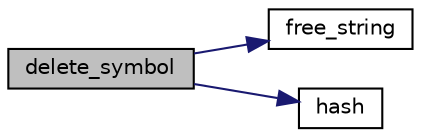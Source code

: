 digraph "delete_symbol"
{
 // LATEX_PDF_SIZE
  edge [fontname="Helvetica",fontsize="10",labelfontname="Helvetica",labelfontsize="10"];
  node [fontname="Helvetica",fontsize="10",shape=record];
  rankdir="LR";
  Node1 [label="delete_symbol",height=0.2,width=0.4,color="black", fillcolor="grey75", style="filled", fontcolor="black",tooltip=" "];
  Node1 -> Node2 [color="midnightblue",fontsize="10",style="solid"];
  Node2 [label="free_string",height=0.2,width=0.4,color="black", fillcolor="white", style="filled",URL="$ADT_8c.html#ae7778847ae19a4693087f819ef97ada7",tooltip=" "];
  Node1 -> Node3 [color="midnightblue",fontsize="10",style="solid"];
  Node3 [label="hash",height=0.2,width=0.4,color="black", fillcolor="white", style="filled",URL="$ADT_8c.html#a7c9e0d90bc8135bbc9d94ee1979c01ee",tooltip=" "];
}
